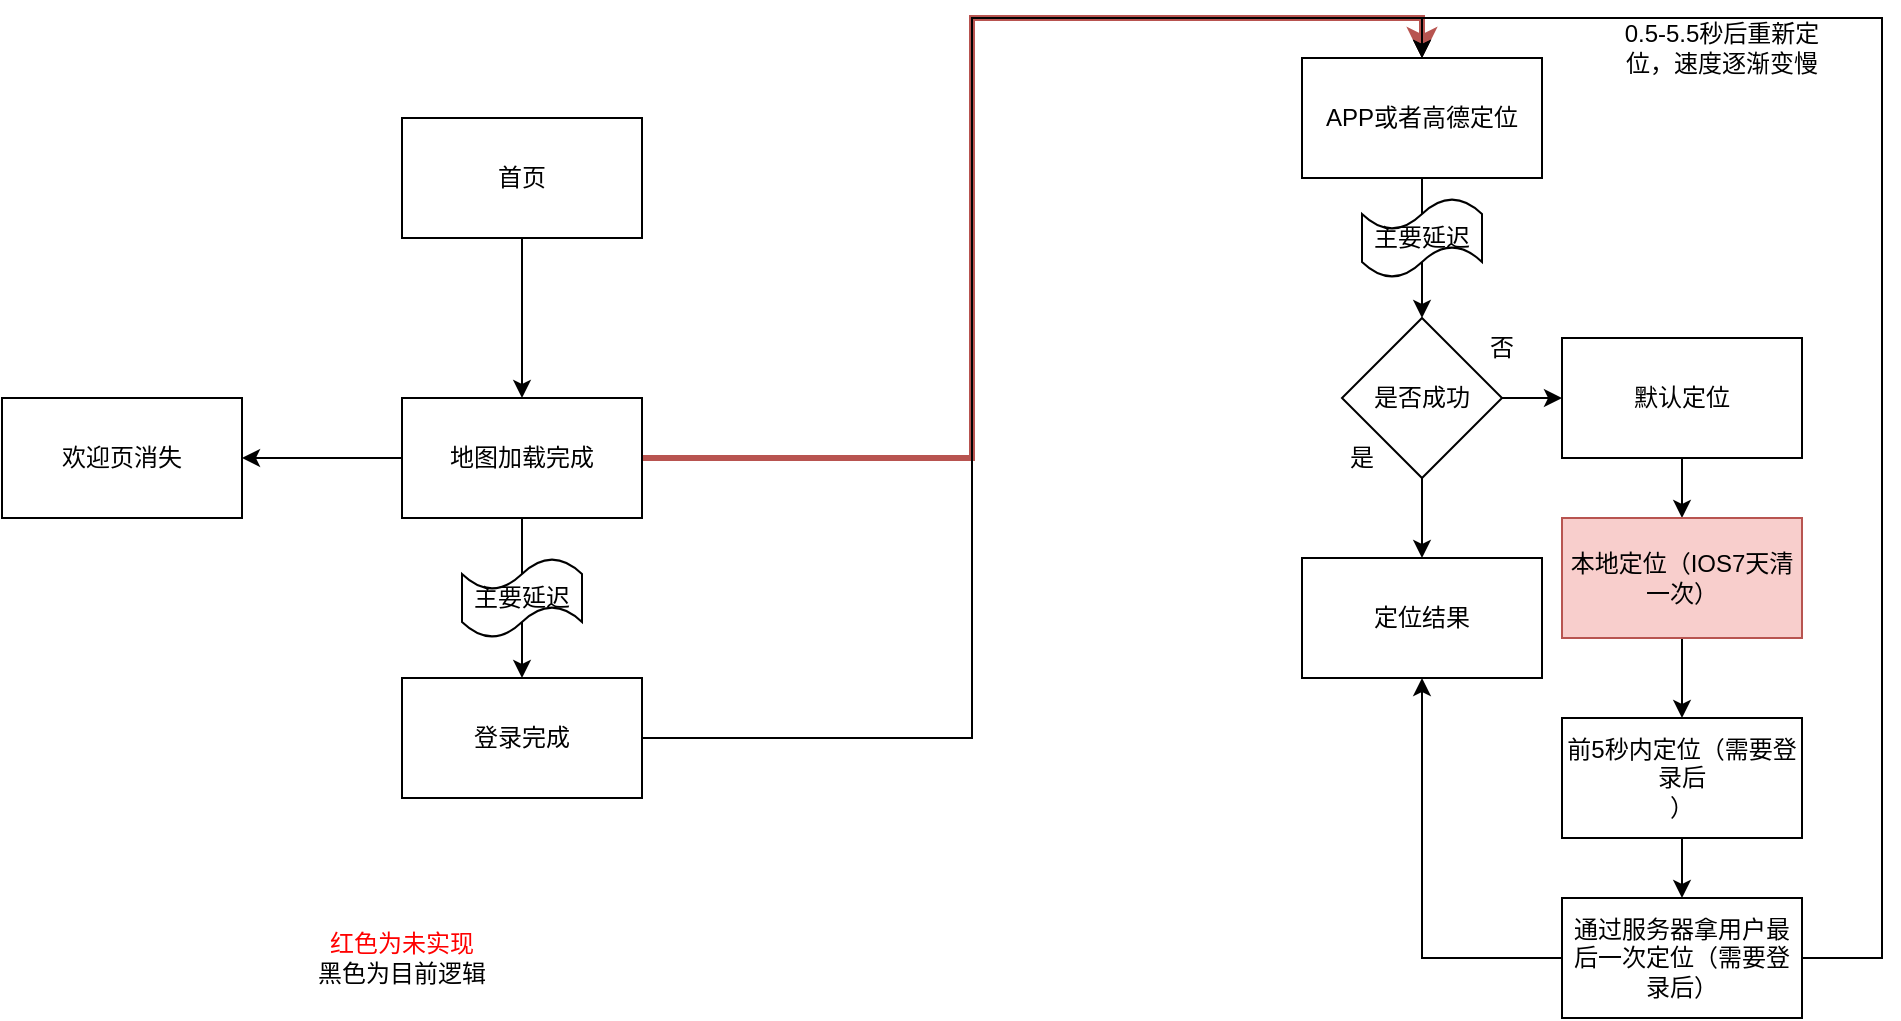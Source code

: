 <mxfile version="21.3.2" type="github">
  <diagram name="第 1 页" id="BFyXoQLsjH9Mqdzui4bG">
    <mxGraphModel dx="2261" dy="760" grid="1" gridSize="10" guides="1" tooltips="1" connect="1" arrows="1" fold="1" page="1" pageScale="1" pageWidth="827" pageHeight="1169" math="0" shadow="0">
      <root>
        <mxCell id="0" />
        <mxCell id="1" parent="0" />
        <mxCell id="0-AppGwkbrgxOckt9AXH-3" value="" style="edgeStyle=orthogonalEdgeStyle;rounded=0;orthogonalLoop=1;jettySize=auto;html=1;" edge="1" parent="1" source="0-AppGwkbrgxOckt9AXH-1" target="0-AppGwkbrgxOckt9AXH-2">
          <mxGeometry relative="1" as="geometry" />
        </mxCell>
        <mxCell id="0-AppGwkbrgxOckt9AXH-1" value="首页" style="rounded=0;whiteSpace=wrap;html=1;" vertex="1" parent="1">
          <mxGeometry x="80" y="80" width="120" height="60" as="geometry" />
        </mxCell>
        <mxCell id="0-AppGwkbrgxOckt9AXH-6" style="edgeStyle=orthogonalEdgeStyle;rounded=0;orthogonalLoop=1;jettySize=auto;html=1;entryX=0.5;entryY=0;entryDx=0;entryDy=0;fillColor=#f8cecc;strokeColor=#b85450;strokeWidth=3;" edge="1" parent="1" source="0-AppGwkbrgxOckt9AXH-2" target="0-AppGwkbrgxOckt9AXH-10">
          <mxGeometry relative="1" as="geometry">
            <mxPoint x="780" y="415" as="targetPoint" />
            <Array as="points">
              <mxPoint x="365" y="250" />
              <mxPoint x="365" y="30" />
              <mxPoint x="590" y="30" />
            </Array>
          </mxGeometry>
        </mxCell>
        <mxCell id="0-AppGwkbrgxOckt9AXH-37" value="" style="edgeStyle=orthogonalEdgeStyle;rounded=0;orthogonalLoop=1;jettySize=auto;html=1;" edge="1" parent="1" source="0-AppGwkbrgxOckt9AXH-2" target="0-AppGwkbrgxOckt9AXH-36">
          <mxGeometry relative="1" as="geometry" />
        </mxCell>
        <mxCell id="0-AppGwkbrgxOckt9AXH-2" value="地图加载完成" style="rounded=0;whiteSpace=wrap;html=1;" vertex="1" parent="1">
          <mxGeometry x="80" y="220" width="120" height="60" as="geometry" />
        </mxCell>
        <mxCell id="0-AppGwkbrgxOckt9AXH-9" style="edgeStyle=orthogonalEdgeStyle;rounded=0;orthogonalLoop=1;jettySize=auto;html=1;exitX=1;exitY=0.5;exitDx=0;exitDy=0;entryX=0.5;entryY=0;entryDx=0;entryDy=0;" edge="1" parent="1" source="0-AppGwkbrgxOckt9AXH-7" target="0-AppGwkbrgxOckt9AXH-10">
          <mxGeometry relative="1" as="geometry">
            <mxPoint x="780" y="415" as="targetPoint" />
          </mxGeometry>
        </mxCell>
        <mxCell id="0-AppGwkbrgxOckt9AXH-7" value="登录完成" style="rounded=0;whiteSpace=wrap;html=1;" vertex="1" parent="1">
          <mxGeometry x="80" y="360" width="120" height="60" as="geometry" />
        </mxCell>
        <mxCell id="0-AppGwkbrgxOckt9AXH-12" value="" style="edgeStyle=orthogonalEdgeStyle;rounded=0;orthogonalLoop=1;jettySize=auto;html=1;" edge="1" parent="1" source="0-AppGwkbrgxOckt9AXH-10" target="0-AppGwkbrgxOckt9AXH-11">
          <mxGeometry relative="1" as="geometry" />
        </mxCell>
        <mxCell id="0-AppGwkbrgxOckt9AXH-10" value="APP或者高德定位" style="rounded=0;whiteSpace=wrap;html=1;" vertex="1" parent="1">
          <mxGeometry x="530" y="50" width="120" height="60" as="geometry" />
        </mxCell>
        <mxCell id="0-AppGwkbrgxOckt9AXH-13" style="edgeStyle=orthogonalEdgeStyle;rounded=0;orthogonalLoop=1;jettySize=auto;html=1;" edge="1" parent="1" source="0-AppGwkbrgxOckt9AXH-11" target="0-AppGwkbrgxOckt9AXH-34">
          <mxGeometry relative="1" as="geometry">
            <mxPoint x="590" y="290" as="targetPoint" />
          </mxGeometry>
        </mxCell>
        <mxCell id="0-AppGwkbrgxOckt9AXH-16" value="" style="edgeStyle=orthogonalEdgeStyle;rounded=0;orthogonalLoop=1;jettySize=auto;html=1;" edge="1" parent="1" source="0-AppGwkbrgxOckt9AXH-11" target="0-AppGwkbrgxOckt9AXH-15">
          <mxGeometry relative="1" as="geometry" />
        </mxCell>
        <mxCell id="0-AppGwkbrgxOckt9AXH-11" value="是否成功" style="rhombus;whiteSpace=wrap;html=1;rounded=0;" vertex="1" parent="1">
          <mxGeometry x="550" y="180" width="80" height="80" as="geometry" />
        </mxCell>
        <mxCell id="0-AppGwkbrgxOckt9AXH-14" value="是" style="text;html=1;strokeColor=none;fillColor=none;align=center;verticalAlign=middle;whiteSpace=wrap;rounded=0;" vertex="1" parent="1">
          <mxGeometry x="530" y="235" width="60" height="30" as="geometry" />
        </mxCell>
        <mxCell id="0-AppGwkbrgxOckt9AXH-31" value="" style="edgeStyle=orthogonalEdgeStyle;rounded=0;orthogonalLoop=1;jettySize=auto;html=1;" edge="1" parent="1" source="0-AppGwkbrgxOckt9AXH-15" target="0-AppGwkbrgxOckt9AXH-30">
          <mxGeometry relative="1" as="geometry" />
        </mxCell>
        <mxCell id="0-AppGwkbrgxOckt9AXH-15" value="默认定位" style="whiteSpace=wrap;html=1;rounded=0;" vertex="1" parent="1">
          <mxGeometry x="660" y="190" width="120" height="60" as="geometry" />
        </mxCell>
        <mxCell id="0-AppGwkbrgxOckt9AXH-23" value="否" style="text;html=1;strokeColor=none;fillColor=none;align=center;verticalAlign=middle;whiteSpace=wrap;rounded=0;" vertex="1" parent="1">
          <mxGeometry x="600" y="180" width="60" height="30" as="geometry" />
        </mxCell>
        <mxCell id="0-AppGwkbrgxOckt9AXH-35" style="edgeStyle=orthogonalEdgeStyle;rounded=0;orthogonalLoop=1;jettySize=auto;html=1;entryX=0.5;entryY=1;entryDx=0;entryDy=0;" edge="1" parent="1" source="0-AppGwkbrgxOckt9AXH-24" target="0-AppGwkbrgxOckt9AXH-34">
          <mxGeometry relative="1" as="geometry" />
        </mxCell>
        <mxCell id="0-AppGwkbrgxOckt9AXH-40" style="edgeStyle=orthogonalEdgeStyle;rounded=0;orthogonalLoop=1;jettySize=auto;html=1;entryX=0.5;entryY=0;entryDx=0;entryDy=0;" edge="1" parent="1" source="0-AppGwkbrgxOckt9AXH-24" target="0-AppGwkbrgxOckt9AXH-10">
          <mxGeometry relative="1" as="geometry">
            <Array as="points">
              <mxPoint x="820" y="500" />
              <mxPoint x="820" y="30" />
              <mxPoint x="590" y="30" />
            </Array>
          </mxGeometry>
        </mxCell>
        <mxCell id="0-AppGwkbrgxOckt9AXH-24" value="通过服务器拿用户最后一次定位（需要登录后）" style="whiteSpace=wrap;html=1;rounded=0;" vertex="1" parent="1">
          <mxGeometry x="660" y="470" width="120" height="60" as="geometry" />
        </mxCell>
        <mxCell id="0-AppGwkbrgxOckt9AXH-33" value="" style="edgeStyle=orthogonalEdgeStyle;rounded=0;orthogonalLoop=1;jettySize=auto;html=1;" edge="1" parent="1" source="0-AppGwkbrgxOckt9AXH-26" target="0-AppGwkbrgxOckt9AXH-24">
          <mxGeometry relative="1" as="geometry" />
        </mxCell>
        <mxCell id="0-AppGwkbrgxOckt9AXH-26" value="前5秒内定位（需要登录后&lt;br&gt;）" style="whiteSpace=wrap;html=1;rounded=0;" vertex="1" parent="1">
          <mxGeometry x="660" y="380" width="120" height="60" as="geometry" />
        </mxCell>
        <mxCell id="0-AppGwkbrgxOckt9AXH-32" value="" style="edgeStyle=orthogonalEdgeStyle;rounded=0;orthogonalLoop=1;jettySize=auto;html=1;" edge="1" parent="1" source="0-AppGwkbrgxOckt9AXH-30" target="0-AppGwkbrgxOckt9AXH-26">
          <mxGeometry relative="1" as="geometry" />
        </mxCell>
        <mxCell id="0-AppGwkbrgxOckt9AXH-30" value="本地定位（IOS7天清一次）" style="rounded=0;whiteSpace=wrap;html=1;fillColor=#f8cecc;strokeColor=#b85450;" vertex="1" parent="1">
          <mxGeometry x="660" y="280" width="120" height="60" as="geometry" />
        </mxCell>
        <mxCell id="0-AppGwkbrgxOckt9AXH-34" value="定位结果" style="rounded=0;whiteSpace=wrap;html=1;" vertex="1" parent="1">
          <mxGeometry x="530" y="300" width="120" height="60" as="geometry" />
        </mxCell>
        <mxCell id="0-AppGwkbrgxOckt9AXH-36" value="欢迎页消失" style="whiteSpace=wrap;html=1;rounded=0;" vertex="1" parent="1">
          <mxGeometry x="-120" y="220" width="120" height="60" as="geometry" />
        </mxCell>
        <mxCell id="0-AppGwkbrgxOckt9AXH-38" value="&lt;font color=&quot;#ff0000&quot;&gt;红色为未实现&lt;/font&gt;&lt;br&gt;黑色为目前逻辑" style="text;html=1;strokeColor=none;fillColor=none;align=center;verticalAlign=middle;whiteSpace=wrap;rounded=0;" vertex="1" parent="1">
          <mxGeometry x="-120" y="485" width="400" height="30" as="geometry" />
        </mxCell>
        <mxCell id="0-AppGwkbrgxOckt9AXH-41" value="0.5-5.5秒后重新定位，速度逐渐变慢" style="text;html=1;strokeColor=none;fillColor=none;align=center;verticalAlign=middle;whiteSpace=wrap;rounded=0;" vertex="1" parent="1">
          <mxGeometry x="680" y="30" width="120" height="30" as="geometry" />
        </mxCell>
        <mxCell id="0-AppGwkbrgxOckt9AXH-43" value="" style="edgeStyle=orthogonalEdgeStyle;rounded=0;orthogonalLoop=1;jettySize=auto;html=1;entryX=0.5;entryY=0;entryDx=0;entryDy=0;" edge="1" parent="1" source="0-AppGwkbrgxOckt9AXH-2" target="0-AppGwkbrgxOckt9AXH-7">
          <mxGeometry relative="1" as="geometry">
            <mxPoint x="140" y="280" as="sourcePoint" />
            <mxPoint x="140" y="360" as="targetPoint" />
            <Array as="points">
              <mxPoint x="140" y="330" />
              <mxPoint x="140" y="330" />
            </Array>
          </mxGeometry>
        </mxCell>
        <mxCell id="0-AppGwkbrgxOckt9AXH-42" value="主要延迟" style="shape=tape;whiteSpace=wrap;html=1;" vertex="1" parent="1">
          <mxGeometry x="110" y="300" width="60" height="40" as="geometry" />
        </mxCell>
        <mxCell id="0-AppGwkbrgxOckt9AXH-44" value="主要延迟" style="shape=tape;whiteSpace=wrap;html=1;" vertex="1" parent="1">
          <mxGeometry x="560" y="120" width="60" height="40" as="geometry" />
        </mxCell>
      </root>
    </mxGraphModel>
  </diagram>
</mxfile>
